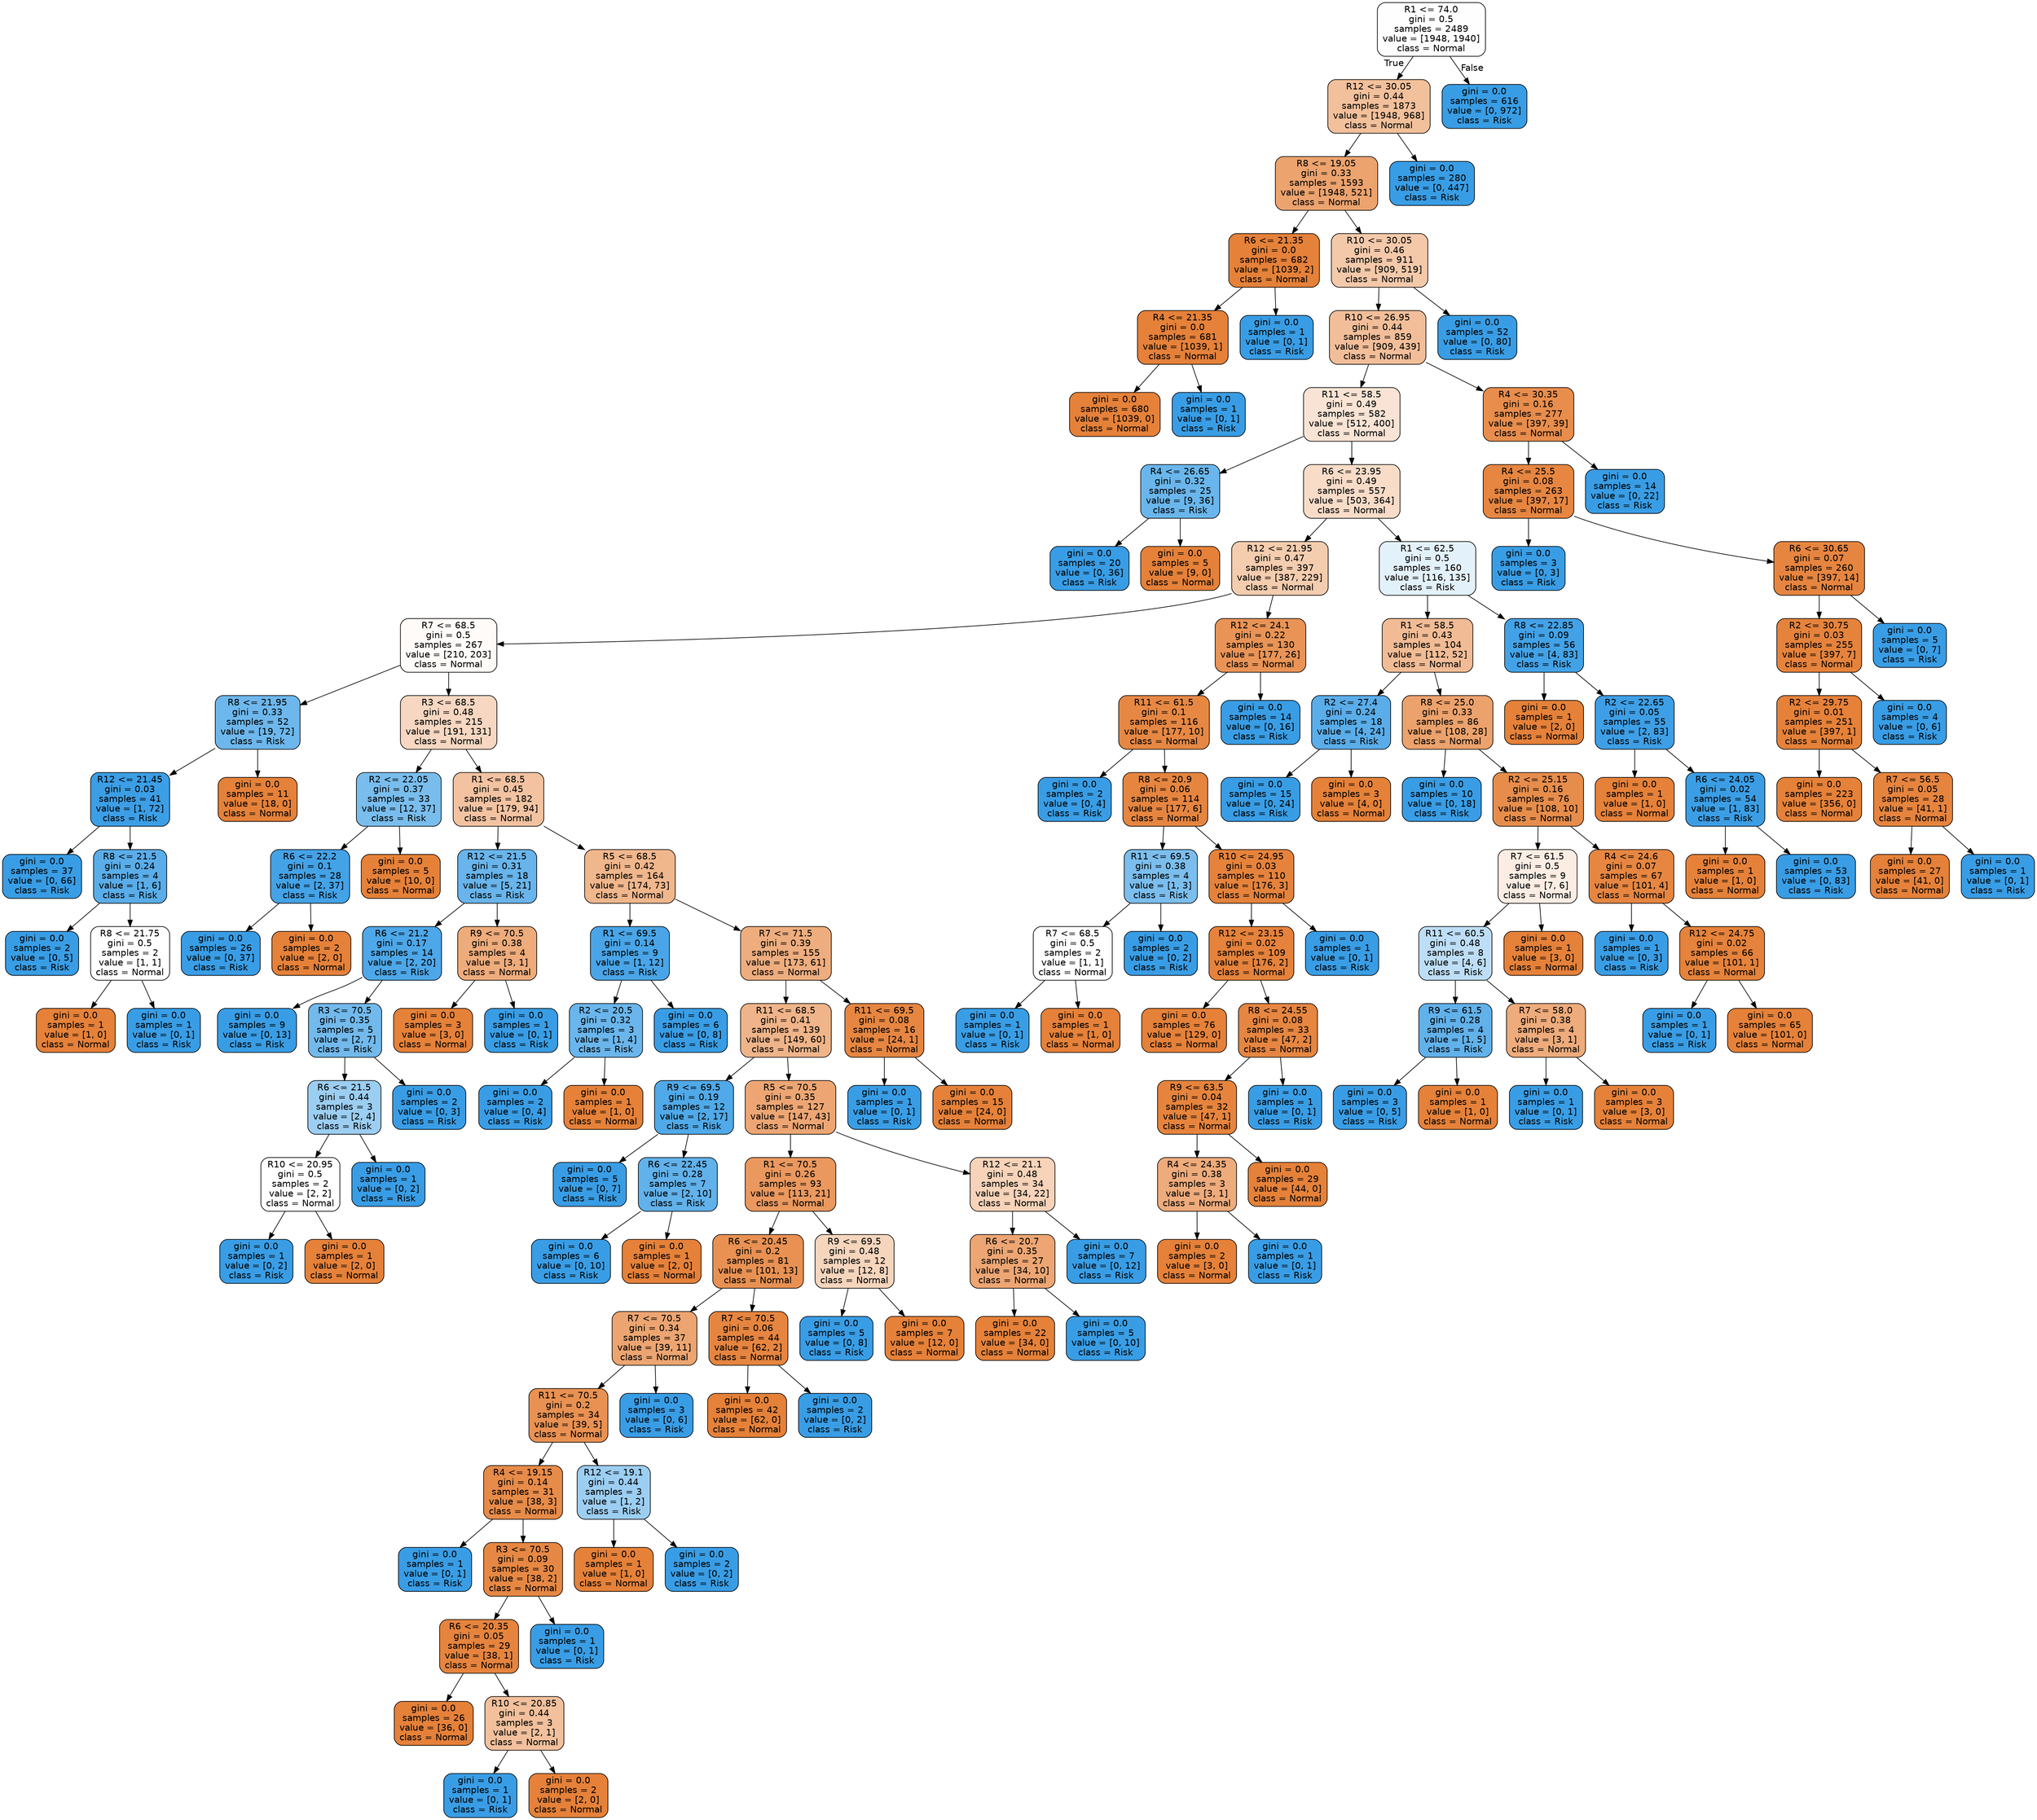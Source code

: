 digraph Tree {
node [shape=box, style="filled, rounded", color="black", fontname="helvetica"] ;
edge [fontname="helvetica"] ;
0 [label="R1 <= 74.0\ngini = 0.5\nsamples = 2489\nvalue = [1948, 1940]\nclass = Normal", fillcolor="#fffefe"] ;
1 [label="R12 <= 30.05\ngini = 0.44\nsamples = 1873\nvalue = [1948, 968]\nclass = Normal", fillcolor="#f2c09b"] ;
0 -> 1 [labeldistance=2.5, labelangle=45, headlabel="True"] ;
2 [label="R8 <= 19.05\ngini = 0.33\nsamples = 1593\nvalue = [1948, 521]\nclass = Normal", fillcolor="#eca36e"] ;
1 -> 2 ;
3 [label="R6 <= 21.35\ngini = 0.0\nsamples = 682\nvalue = [1039, 2]\nclass = Normal", fillcolor="#e58139"] ;
2 -> 3 ;
4 [label="R4 <= 21.35\ngini = 0.0\nsamples = 681\nvalue = [1039, 1]\nclass = Normal", fillcolor="#e58139"] ;
3 -> 4 ;
5 [label="gini = 0.0\nsamples = 680\nvalue = [1039, 0]\nclass = Normal", fillcolor="#e58139"] ;
4 -> 5 ;
6 [label="gini = 0.0\nsamples = 1\nvalue = [0, 1]\nclass = Risk", fillcolor="#399de5"] ;
4 -> 6 ;
7 [label="gini = 0.0\nsamples = 1\nvalue = [0, 1]\nclass = Risk", fillcolor="#399de5"] ;
3 -> 7 ;
8 [label="R10 <= 30.05\ngini = 0.46\nsamples = 911\nvalue = [909, 519]\nclass = Normal", fillcolor="#f4c9aa"] ;
2 -> 8 ;
9 [label="R10 <= 26.95\ngini = 0.44\nsamples = 859\nvalue = [909, 439]\nclass = Normal", fillcolor="#f2be99"] ;
8 -> 9 ;
10 [label="R11 <= 58.5\ngini = 0.49\nsamples = 582\nvalue = [512, 400]\nclass = Normal", fillcolor="#f9e3d4"] ;
9 -> 10 ;
11 [label="R4 <= 26.65\ngini = 0.32\nsamples = 25\nvalue = [9, 36]\nclass = Risk", fillcolor="#6ab6ec"] ;
10 -> 11 ;
12 [label="gini = 0.0\nsamples = 20\nvalue = [0, 36]\nclass = Risk", fillcolor="#399de5"] ;
11 -> 12 ;
13 [label="gini = 0.0\nsamples = 5\nvalue = [9, 0]\nclass = Normal", fillcolor="#e58139"] ;
11 -> 13 ;
14 [label="R6 <= 23.95\ngini = 0.49\nsamples = 557\nvalue = [503, 364]\nclass = Normal", fillcolor="#f8dcc8"] ;
10 -> 14 ;
15 [label="R12 <= 21.95\ngini = 0.47\nsamples = 397\nvalue = [387, 229]\nclass = Normal", fillcolor="#f4ccae"] ;
14 -> 15 ;
16 [label="R7 <= 68.5\ngini = 0.5\nsamples = 267\nvalue = [210, 203]\nclass = Normal", fillcolor="#fefbf8"] ;
15 -> 16 ;
17 [label="R8 <= 21.95\ngini = 0.33\nsamples = 52\nvalue = [19, 72]\nclass = Risk", fillcolor="#6db7ec"] ;
16 -> 17 ;
18 [label="R12 <= 21.45\ngini = 0.03\nsamples = 41\nvalue = [1, 72]\nclass = Risk", fillcolor="#3c9ee5"] ;
17 -> 18 ;
19 [label="gini = 0.0\nsamples = 37\nvalue = [0, 66]\nclass = Risk", fillcolor="#399de5"] ;
18 -> 19 ;
20 [label="R8 <= 21.5\ngini = 0.24\nsamples = 4\nvalue = [1, 6]\nclass = Risk", fillcolor="#5aade9"] ;
18 -> 20 ;
21 [label="gini = 0.0\nsamples = 2\nvalue = [0, 5]\nclass = Risk", fillcolor="#399de5"] ;
20 -> 21 ;
22 [label="R8 <= 21.75\ngini = 0.5\nsamples = 2\nvalue = [1, 1]\nclass = Normal", fillcolor="#ffffff"] ;
20 -> 22 ;
23 [label="gini = 0.0\nsamples = 1\nvalue = [1, 0]\nclass = Normal", fillcolor="#e58139"] ;
22 -> 23 ;
24 [label="gini = 0.0\nsamples = 1\nvalue = [0, 1]\nclass = Risk", fillcolor="#399de5"] ;
22 -> 24 ;
25 [label="gini = 0.0\nsamples = 11\nvalue = [18, 0]\nclass = Normal", fillcolor="#e58139"] ;
17 -> 25 ;
26 [label="R3 <= 68.5\ngini = 0.48\nsamples = 215\nvalue = [191, 131]\nclass = Normal", fillcolor="#f7d7c1"] ;
16 -> 26 ;
27 [label="R2 <= 22.05\ngini = 0.37\nsamples = 33\nvalue = [12, 37]\nclass = Risk", fillcolor="#79bded"] ;
26 -> 27 ;
28 [label="R6 <= 22.2\ngini = 0.1\nsamples = 28\nvalue = [2, 37]\nclass = Risk", fillcolor="#44a2e6"] ;
27 -> 28 ;
29 [label="gini = 0.0\nsamples = 26\nvalue = [0, 37]\nclass = Risk", fillcolor="#399de5"] ;
28 -> 29 ;
30 [label="gini = 0.0\nsamples = 2\nvalue = [2, 0]\nclass = Normal", fillcolor="#e58139"] ;
28 -> 30 ;
31 [label="gini = 0.0\nsamples = 5\nvalue = [10, 0]\nclass = Normal", fillcolor="#e58139"] ;
27 -> 31 ;
32 [label="R1 <= 68.5\ngini = 0.45\nsamples = 182\nvalue = [179, 94]\nclass = Normal", fillcolor="#f3c3a1"] ;
26 -> 32 ;
33 [label="R12 <= 21.5\ngini = 0.31\nsamples = 18\nvalue = [5, 21]\nclass = Risk", fillcolor="#68b4eb"] ;
32 -> 33 ;
34 [label="R6 <= 21.2\ngini = 0.17\nsamples = 14\nvalue = [2, 20]\nclass = Risk", fillcolor="#4da7e8"] ;
33 -> 34 ;
35 [label="gini = 0.0\nsamples = 9\nvalue = [0, 13]\nclass = Risk", fillcolor="#399de5"] ;
34 -> 35 ;
36 [label="R3 <= 70.5\ngini = 0.35\nsamples = 5\nvalue = [2, 7]\nclass = Risk", fillcolor="#72b9ec"] ;
34 -> 36 ;
37 [label="R6 <= 21.5\ngini = 0.44\nsamples = 3\nvalue = [2, 4]\nclass = Risk", fillcolor="#9ccef2"] ;
36 -> 37 ;
38 [label="R10 <= 20.95\ngini = 0.5\nsamples = 2\nvalue = [2, 2]\nclass = Normal", fillcolor="#ffffff"] ;
37 -> 38 ;
39 [label="gini = 0.0\nsamples = 1\nvalue = [0, 2]\nclass = Risk", fillcolor="#399de5"] ;
38 -> 39 ;
40 [label="gini = 0.0\nsamples = 1\nvalue = [2, 0]\nclass = Normal", fillcolor="#e58139"] ;
38 -> 40 ;
41 [label="gini = 0.0\nsamples = 1\nvalue = [0, 2]\nclass = Risk", fillcolor="#399de5"] ;
37 -> 41 ;
42 [label="gini = 0.0\nsamples = 2\nvalue = [0, 3]\nclass = Risk", fillcolor="#399de5"] ;
36 -> 42 ;
43 [label="R9 <= 70.5\ngini = 0.38\nsamples = 4\nvalue = [3, 1]\nclass = Normal", fillcolor="#eeab7b"] ;
33 -> 43 ;
44 [label="gini = 0.0\nsamples = 3\nvalue = [3, 0]\nclass = Normal", fillcolor="#e58139"] ;
43 -> 44 ;
45 [label="gini = 0.0\nsamples = 1\nvalue = [0, 1]\nclass = Risk", fillcolor="#399de5"] ;
43 -> 45 ;
46 [label="R5 <= 68.5\ngini = 0.42\nsamples = 164\nvalue = [174, 73]\nclass = Normal", fillcolor="#f0b68c"] ;
32 -> 46 ;
47 [label="R1 <= 69.5\ngini = 0.14\nsamples = 9\nvalue = [1, 12]\nclass = Risk", fillcolor="#49a5e7"] ;
46 -> 47 ;
48 [label="R2 <= 20.5\ngini = 0.32\nsamples = 3\nvalue = [1, 4]\nclass = Risk", fillcolor="#6ab6ec"] ;
47 -> 48 ;
49 [label="gini = 0.0\nsamples = 2\nvalue = [0, 4]\nclass = Risk", fillcolor="#399de5"] ;
48 -> 49 ;
50 [label="gini = 0.0\nsamples = 1\nvalue = [1, 0]\nclass = Normal", fillcolor="#e58139"] ;
48 -> 50 ;
51 [label="gini = 0.0\nsamples = 6\nvalue = [0, 8]\nclass = Risk", fillcolor="#399de5"] ;
47 -> 51 ;
52 [label="R7 <= 71.5\ngini = 0.39\nsamples = 155\nvalue = [173, 61]\nclass = Normal", fillcolor="#eead7f"] ;
46 -> 52 ;
53 [label="R11 <= 68.5\ngini = 0.41\nsamples = 139\nvalue = [149, 60]\nclass = Normal", fillcolor="#efb489"] ;
52 -> 53 ;
54 [label="R9 <= 69.5\ngini = 0.19\nsamples = 12\nvalue = [2, 17]\nclass = Risk", fillcolor="#50a9e8"] ;
53 -> 54 ;
55 [label="gini = 0.0\nsamples = 5\nvalue = [0, 7]\nclass = Risk", fillcolor="#399de5"] ;
54 -> 55 ;
56 [label="R6 <= 22.45\ngini = 0.28\nsamples = 7\nvalue = [2, 10]\nclass = Risk", fillcolor="#61b1ea"] ;
54 -> 56 ;
57 [label="gini = 0.0\nsamples = 6\nvalue = [0, 10]\nclass = Risk", fillcolor="#399de5"] ;
56 -> 57 ;
58 [label="gini = 0.0\nsamples = 1\nvalue = [2, 0]\nclass = Normal", fillcolor="#e58139"] ;
56 -> 58 ;
59 [label="R5 <= 70.5\ngini = 0.35\nsamples = 127\nvalue = [147, 43]\nclass = Normal", fillcolor="#eda673"] ;
53 -> 59 ;
60 [label="R1 <= 70.5\ngini = 0.26\nsamples = 93\nvalue = [113, 21]\nclass = Normal", fillcolor="#ea985e"] ;
59 -> 60 ;
61 [label="R6 <= 20.45\ngini = 0.2\nsamples = 81\nvalue = [101, 13]\nclass = Normal", fillcolor="#e89152"] ;
60 -> 61 ;
62 [label="R7 <= 70.5\ngini = 0.34\nsamples = 37\nvalue = [39, 11]\nclass = Normal", fillcolor="#eca571"] ;
61 -> 62 ;
63 [label="R11 <= 70.5\ngini = 0.2\nsamples = 34\nvalue = [39, 5]\nclass = Normal", fillcolor="#e89152"] ;
62 -> 63 ;
64 [label="R4 <= 19.15\ngini = 0.14\nsamples = 31\nvalue = [38, 3]\nclass = Normal", fillcolor="#e78b49"] ;
63 -> 64 ;
65 [label="gini = 0.0\nsamples = 1\nvalue = [0, 1]\nclass = Risk", fillcolor="#399de5"] ;
64 -> 65 ;
66 [label="R3 <= 70.5\ngini = 0.09\nsamples = 30\nvalue = [38, 2]\nclass = Normal", fillcolor="#e68843"] ;
64 -> 66 ;
67 [label="R6 <= 20.35\ngini = 0.05\nsamples = 29\nvalue = [38, 1]\nclass = Normal", fillcolor="#e6843e"] ;
66 -> 67 ;
68 [label="gini = 0.0\nsamples = 26\nvalue = [36, 0]\nclass = Normal", fillcolor="#e58139"] ;
67 -> 68 ;
69 [label="R10 <= 20.85\ngini = 0.44\nsamples = 3\nvalue = [2, 1]\nclass = Normal", fillcolor="#f2c09c"] ;
67 -> 69 ;
70 [label="gini = 0.0\nsamples = 1\nvalue = [0, 1]\nclass = Risk", fillcolor="#399de5"] ;
69 -> 70 ;
71 [label="gini = 0.0\nsamples = 2\nvalue = [2, 0]\nclass = Normal", fillcolor="#e58139"] ;
69 -> 71 ;
72 [label="gini = 0.0\nsamples = 1\nvalue = [0, 1]\nclass = Risk", fillcolor="#399de5"] ;
66 -> 72 ;
73 [label="R12 <= 19.1\ngini = 0.44\nsamples = 3\nvalue = [1, 2]\nclass = Risk", fillcolor="#9ccef2"] ;
63 -> 73 ;
74 [label="gini = 0.0\nsamples = 1\nvalue = [1, 0]\nclass = Normal", fillcolor="#e58139"] ;
73 -> 74 ;
75 [label="gini = 0.0\nsamples = 2\nvalue = [0, 2]\nclass = Risk", fillcolor="#399de5"] ;
73 -> 75 ;
76 [label="gini = 0.0\nsamples = 3\nvalue = [0, 6]\nclass = Risk", fillcolor="#399de5"] ;
62 -> 76 ;
77 [label="R7 <= 70.5\ngini = 0.06\nsamples = 44\nvalue = [62, 2]\nclass = Normal", fillcolor="#e6853f"] ;
61 -> 77 ;
78 [label="gini = 0.0\nsamples = 42\nvalue = [62, 0]\nclass = Normal", fillcolor="#e58139"] ;
77 -> 78 ;
79 [label="gini = 0.0\nsamples = 2\nvalue = [0, 2]\nclass = Risk", fillcolor="#399de5"] ;
77 -> 79 ;
80 [label="R9 <= 69.5\ngini = 0.48\nsamples = 12\nvalue = [12, 8]\nclass = Normal", fillcolor="#f6d5bd"] ;
60 -> 80 ;
81 [label="gini = 0.0\nsamples = 5\nvalue = [0, 8]\nclass = Risk", fillcolor="#399de5"] ;
80 -> 81 ;
82 [label="gini = 0.0\nsamples = 7\nvalue = [12, 0]\nclass = Normal", fillcolor="#e58139"] ;
80 -> 82 ;
83 [label="R12 <= 21.1\ngini = 0.48\nsamples = 34\nvalue = [34, 22]\nclass = Normal", fillcolor="#f6d3b9"] ;
59 -> 83 ;
84 [label="R6 <= 20.7\ngini = 0.35\nsamples = 27\nvalue = [34, 10]\nclass = Normal", fillcolor="#eda673"] ;
83 -> 84 ;
85 [label="gini = 0.0\nsamples = 22\nvalue = [34, 0]\nclass = Normal", fillcolor="#e58139"] ;
84 -> 85 ;
86 [label="gini = 0.0\nsamples = 5\nvalue = [0, 10]\nclass = Risk", fillcolor="#399de5"] ;
84 -> 86 ;
87 [label="gini = 0.0\nsamples = 7\nvalue = [0, 12]\nclass = Risk", fillcolor="#399de5"] ;
83 -> 87 ;
88 [label="R11 <= 69.5\ngini = 0.08\nsamples = 16\nvalue = [24, 1]\nclass = Normal", fillcolor="#e68641"] ;
52 -> 88 ;
89 [label="gini = 0.0\nsamples = 1\nvalue = [0, 1]\nclass = Risk", fillcolor="#399de5"] ;
88 -> 89 ;
90 [label="gini = 0.0\nsamples = 15\nvalue = [24, 0]\nclass = Normal", fillcolor="#e58139"] ;
88 -> 90 ;
91 [label="R12 <= 24.1\ngini = 0.22\nsamples = 130\nvalue = [177, 26]\nclass = Normal", fillcolor="#e99456"] ;
15 -> 91 ;
92 [label="R11 <= 61.5\ngini = 0.1\nsamples = 116\nvalue = [177, 10]\nclass = Normal", fillcolor="#e68844"] ;
91 -> 92 ;
93 [label="gini = 0.0\nsamples = 2\nvalue = [0, 4]\nclass = Risk", fillcolor="#399de5"] ;
92 -> 93 ;
94 [label="R8 <= 20.9\ngini = 0.06\nsamples = 114\nvalue = [177, 6]\nclass = Normal", fillcolor="#e68540"] ;
92 -> 94 ;
95 [label="R11 <= 69.5\ngini = 0.38\nsamples = 4\nvalue = [1, 3]\nclass = Risk", fillcolor="#7bbeee"] ;
94 -> 95 ;
96 [label="R7 <= 68.5\ngini = 0.5\nsamples = 2\nvalue = [1, 1]\nclass = Normal", fillcolor="#ffffff"] ;
95 -> 96 ;
97 [label="gini = 0.0\nsamples = 1\nvalue = [0, 1]\nclass = Risk", fillcolor="#399de5"] ;
96 -> 97 ;
98 [label="gini = 0.0\nsamples = 1\nvalue = [1, 0]\nclass = Normal", fillcolor="#e58139"] ;
96 -> 98 ;
99 [label="gini = 0.0\nsamples = 2\nvalue = [0, 2]\nclass = Risk", fillcolor="#399de5"] ;
95 -> 99 ;
100 [label="R10 <= 24.95\ngini = 0.03\nsamples = 110\nvalue = [176, 3]\nclass = Normal", fillcolor="#e5833c"] ;
94 -> 100 ;
101 [label="R12 <= 23.15\ngini = 0.02\nsamples = 109\nvalue = [176, 2]\nclass = Normal", fillcolor="#e5823b"] ;
100 -> 101 ;
102 [label="gini = 0.0\nsamples = 76\nvalue = [129, 0]\nclass = Normal", fillcolor="#e58139"] ;
101 -> 102 ;
103 [label="R8 <= 24.55\ngini = 0.08\nsamples = 33\nvalue = [47, 2]\nclass = Normal", fillcolor="#e68641"] ;
101 -> 103 ;
104 [label="R9 <= 63.5\ngini = 0.04\nsamples = 32\nvalue = [47, 1]\nclass = Normal", fillcolor="#e6843d"] ;
103 -> 104 ;
105 [label="R4 <= 24.35\ngini = 0.38\nsamples = 3\nvalue = [3, 1]\nclass = Normal", fillcolor="#eeab7b"] ;
104 -> 105 ;
106 [label="gini = 0.0\nsamples = 2\nvalue = [3, 0]\nclass = Normal", fillcolor="#e58139"] ;
105 -> 106 ;
107 [label="gini = 0.0\nsamples = 1\nvalue = [0, 1]\nclass = Risk", fillcolor="#399de5"] ;
105 -> 107 ;
108 [label="gini = 0.0\nsamples = 29\nvalue = [44, 0]\nclass = Normal", fillcolor="#e58139"] ;
104 -> 108 ;
109 [label="gini = 0.0\nsamples = 1\nvalue = [0, 1]\nclass = Risk", fillcolor="#399de5"] ;
103 -> 109 ;
110 [label="gini = 0.0\nsamples = 1\nvalue = [0, 1]\nclass = Risk", fillcolor="#399de5"] ;
100 -> 110 ;
111 [label="gini = 0.0\nsamples = 14\nvalue = [0, 16]\nclass = Risk", fillcolor="#399de5"] ;
91 -> 111 ;
112 [label="R1 <= 62.5\ngini = 0.5\nsamples = 160\nvalue = [116, 135]\nclass = Risk", fillcolor="#e3f1fb"] ;
14 -> 112 ;
113 [label="R1 <= 58.5\ngini = 0.43\nsamples = 104\nvalue = [112, 52]\nclass = Normal", fillcolor="#f1bc95"] ;
112 -> 113 ;
114 [label="R2 <= 27.4\ngini = 0.24\nsamples = 18\nvalue = [4, 24]\nclass = Risk", fillcolor="#5aade9"] ;
113 -> 114 ;
115 [label="gini = 0.0\nsamples = 15\nvalue = [0, 24]\nclass = Risk", fillcolor="#399de5"] ;
114 -> 115 ;
116 [label="gini = 0.0\nsamples = 3\nvalue = [4, 0]\nclass = Normal", fillcolor="#e58139"] ;
114 -> 116 ;
117 [label="R8 <= 25.0\ngini = 0.33\nsamples = 86\nvalue = [108, 28]\nclass = Normal", fillcolor="#eca26c"] ;
113 -> 117 ;
118 [label="gini = 0.0\nsamples = 10\nvalue = [0, 18]\nclass = Risk", fillcolor="#399de5"] ;
117 -> 118 ;
119 [label="R2 <= 25.15\ngini = 0.16\nsamples = 76\nvalue = [108, 10]\nclass = Normal", fillcolor="#e78d4b"] ;
117 -> 119 ;
120 [label="R7 <= 61.5\ngini = 0.5\nsamples = 9\nvalue = [7, 6]\nclass = Normal", fillcolor="#fbede3"] ;
119 -> 120 ;
121 [label="R11 <= 60.5\ngini = 0.48\nsamples = 8\nvalue = [4, 6]\nclass = Risk", fillcolor="#bddef6"] ;
120 -> 121 ;
122 [label="R9 <= 61.5\ngini = 0.28\nsamples = 4\nvalue = [1, 5]\nclass = Risk", fillcolor="#61b1ea"] ;
121 -> 122 ;
123 [label="gini = 0.0\nsamples = 3\nvalue = [0, 5]\nclass = Risk", fillcolor="#399de5"] ;
122 -> 123 ;
124 [label="gini = 0.0\nsamples = 1\nvalue = [1, 0]\nclass = Normal", fillcolor="#e58139"] ;
122 -> 124 ;
125 [label="R7 <= 58.0\ngini = 0.38\nsamples = 4\nvalue = [3, 1]\nclass = Normal", fillcolor="#eeab7b"] ;
121 -> 125 ;
126 [label="gini = 0.0\nsamples = 1\nvalue = [0, 1]\nclass = Risk", fillcolor="#399de5"] ;
125 -> 126 ;
127 [label="gini = 0.0\nsamples = 3\nvalue = [3, 0]\nclass = Normal", fillcolor="#e58139"] ;
125 -> 127 ;
128 [label="gini = 0.0\nsamples = 1\nvalue = [3, 0]\nclass = Normal", fillcolor="#e58139"] ;
120 -> 128 ;
129 [label="R4 <= 24.6\ngini = 0.07\nsamples = 67\nvalue = [101, 4]\nclass = Normal", fillcolor="#e68641"] ;
119 -> 129 ;
130 [label="gini = 0.0\nsamples = 1\nvalue = [0, 3]\nclass = Risk", fillcolor="#399de5"] ;
129 -> 130 ;
131 [label="R12 <= 24.75\ngini = 0.02\nsamples = 66\nvalue = [101, 1]\nclass = Normal", fillcolor="#e5823b"] ;
129 -> 131 ;
132 [label="gini = 0.0\nsamples = 1\nvalue = [0, 1]\nclass = Risk", fillcolor="#399de5"] ;
131 -> 132 ;
133 [label="gini = 0.0\nsamples = 65\nvalue = [101, 0]\nclass = Normal", fillcolor="#e58139"] ;
131 -> 133 ;
134 [label="R8 <= 22.85\ngini = 0.09\nsamples = 56\nvalue = [4, 83]\nclass = Risk", fillcolor="#43a2e6"] ;
112 -> 134 ;
135 [label="gini = 0.0\nsamples = 1\nvalue = [2, 0]\nclass = Normal", fillcolor="#e58139"] ;
134 -> 135 ;
136 [label="R2 <= 22.65\ngini = 0.05\nsamples = 55\nvalue = [2, 83]\nclass = Risk", fillcolor="#3e9fe6"] ;
134 -> 136 ;
137 [label="gini = 0.0\nsamples = 1\nvalue = [1, 0]\nclass = Normal", fillcolor="#e58139"] ;
136 -> 137 ;
138 [label="R6 <= 24.05\ngini = 0.02\nsamples = 54\nvalue = [1, 83]\nclass = Risk", fillcolor="#3b9ee5"] ;
136 -> 138 ;
139 [label="gini = 0.0\nsamples = 1\nvalue = [1, 0]\nclass = Normal", fillcolor="#e58139"] ;
138 -> 139 ;
140 [label="gini = 0.0\nsamples = 53\nvalue = [0, 83]\nclass = Risk", fillcolor="#399de5"] ;
138 -> 140 ;
141 [label="R4 <= 30.35\ngini = 0.16\nsamples = 277\nvalue = [397, 39]\nclass = Normal", fillcolor="#e88d4c"] ;
9 -> 141 ;
142 [label="R4 <= 25.5\ngini = 0.08\nsamples = 263\nvalue = [397, 17]\nclass = Normal", fillcolor="#e68641"] ;
141 -> 142 ;
143 [label="gini = 0.0\nsamples = 3\nvalue = [0, 3]\nclass = Risk", fillcolor="#399de5"] ;
142 -> 143 ;
144 [label="R6 <= 30.65\ngini = 0.07\nsamples = 260\nvalue = [397, 14]\nclass = Normal", fillcolor="#e68540"] ;
142 -> 144 ;
145 [label="R2 <= 30.75\ngini = 0.03\nsamples = 255\nvalue = [397, 7]\nclass = Normal", fillcolor="#e5833c"] ;
144 -> 145 ;
146 [label="R2 <= 29.75\ngini = 0.01\nsamples = 251\nvalue = [397, 1]\nclass = Normal", fillcolor="#e58139"] ;
145 -> 146 ;
147 [label="gini = 0.0\nsamples = 223\nvalue = [356, 0]\nclass = Normal", fillcolor="#e58139"] ;
146 -> 147 ;
148 [label="R7 <= 56.5\ngini = 0.05\nsamples = 28\nvalue = [41, 1]\nclass = Normal", fillcolor="#e6843e"] ;
146 -> 148 ;
149 [label="gini = 0.0\nsamples = 27\nvalue = [41, 0]\nclass = Normal", fillcolor="#e58139"] ;
148 -> 149 ;
150 [label="gini = 0.0\nsamples = 1\nvalue = [0, 1]\nclass = Risk", fillcolor="#399de5"] ;
148 -> 150 ;
151 [label="gini = 0.0\nsamples = 4\nvalue = [0, 6]\nclass = Risk", fillcolor="#399de5"] ;
145 -> 151 ;
152 [label="gini = 0.0\nsamples = 5\nvalue = [0, 7]\nclass = Risk", fillcolor="#399de5"] ;
144 -> 152 ;
153 [label="gini = 0.0\nsamples = 14\nvalue = [0, 22]\nclass = Risk", fillcolor="#399de5"] ;
141 -> 153 ;
154 [label="gini = 0.0\nsamples = 52\nvalue = [0, 80]\nclass = Risk", fillcolor="#399de5"] ;
8 -> 154 ;
155 [label="gini = 0.0\nsamples = 280\nvalue = [0, 447]\nclass = Risk", fillcolor="#399de5"] ;
1 -> 155 ;
156 [label="gini = 0.0\nsamples = 616\nvalue = [0, 972]\nclass = Risk", fillcolor="#399de5"] ;
0 -> 156 [labeldistance=2.5, labelangle=-45, headlabel="False"] ;
}
